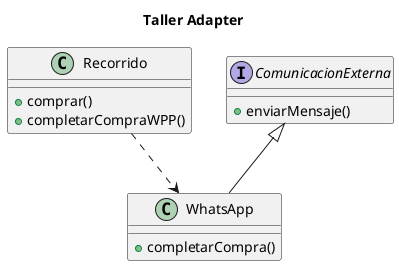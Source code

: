 @startuml Adapter Diagram
title Taller Adapter

class Recorrido {
    +comprar()
    +completarCompraWPP()
}

class WhatsApp {
    +completarCompra()
}

interface ComunicacionExterna {
    +enviarMensaje()
}


' Recorrido --> Comentario
' Comentario --> Persona : autor
ComunicacionExterna <|-- WhatsApp
Recorrido ..> WhatsApp

' class Recorrido [NO] {
'     +nombre: string
'     +descripcion: string
'     +foto: Foto
'     +precio: int
'     +comentarios: Comentario[]
' }

' class Comentario {
'     +contenido: string
'     -nombrePersona: int
' }

' class Persona {
'     nombre: string
'     email: string

' }
' ' --------------------------------




@enduml
